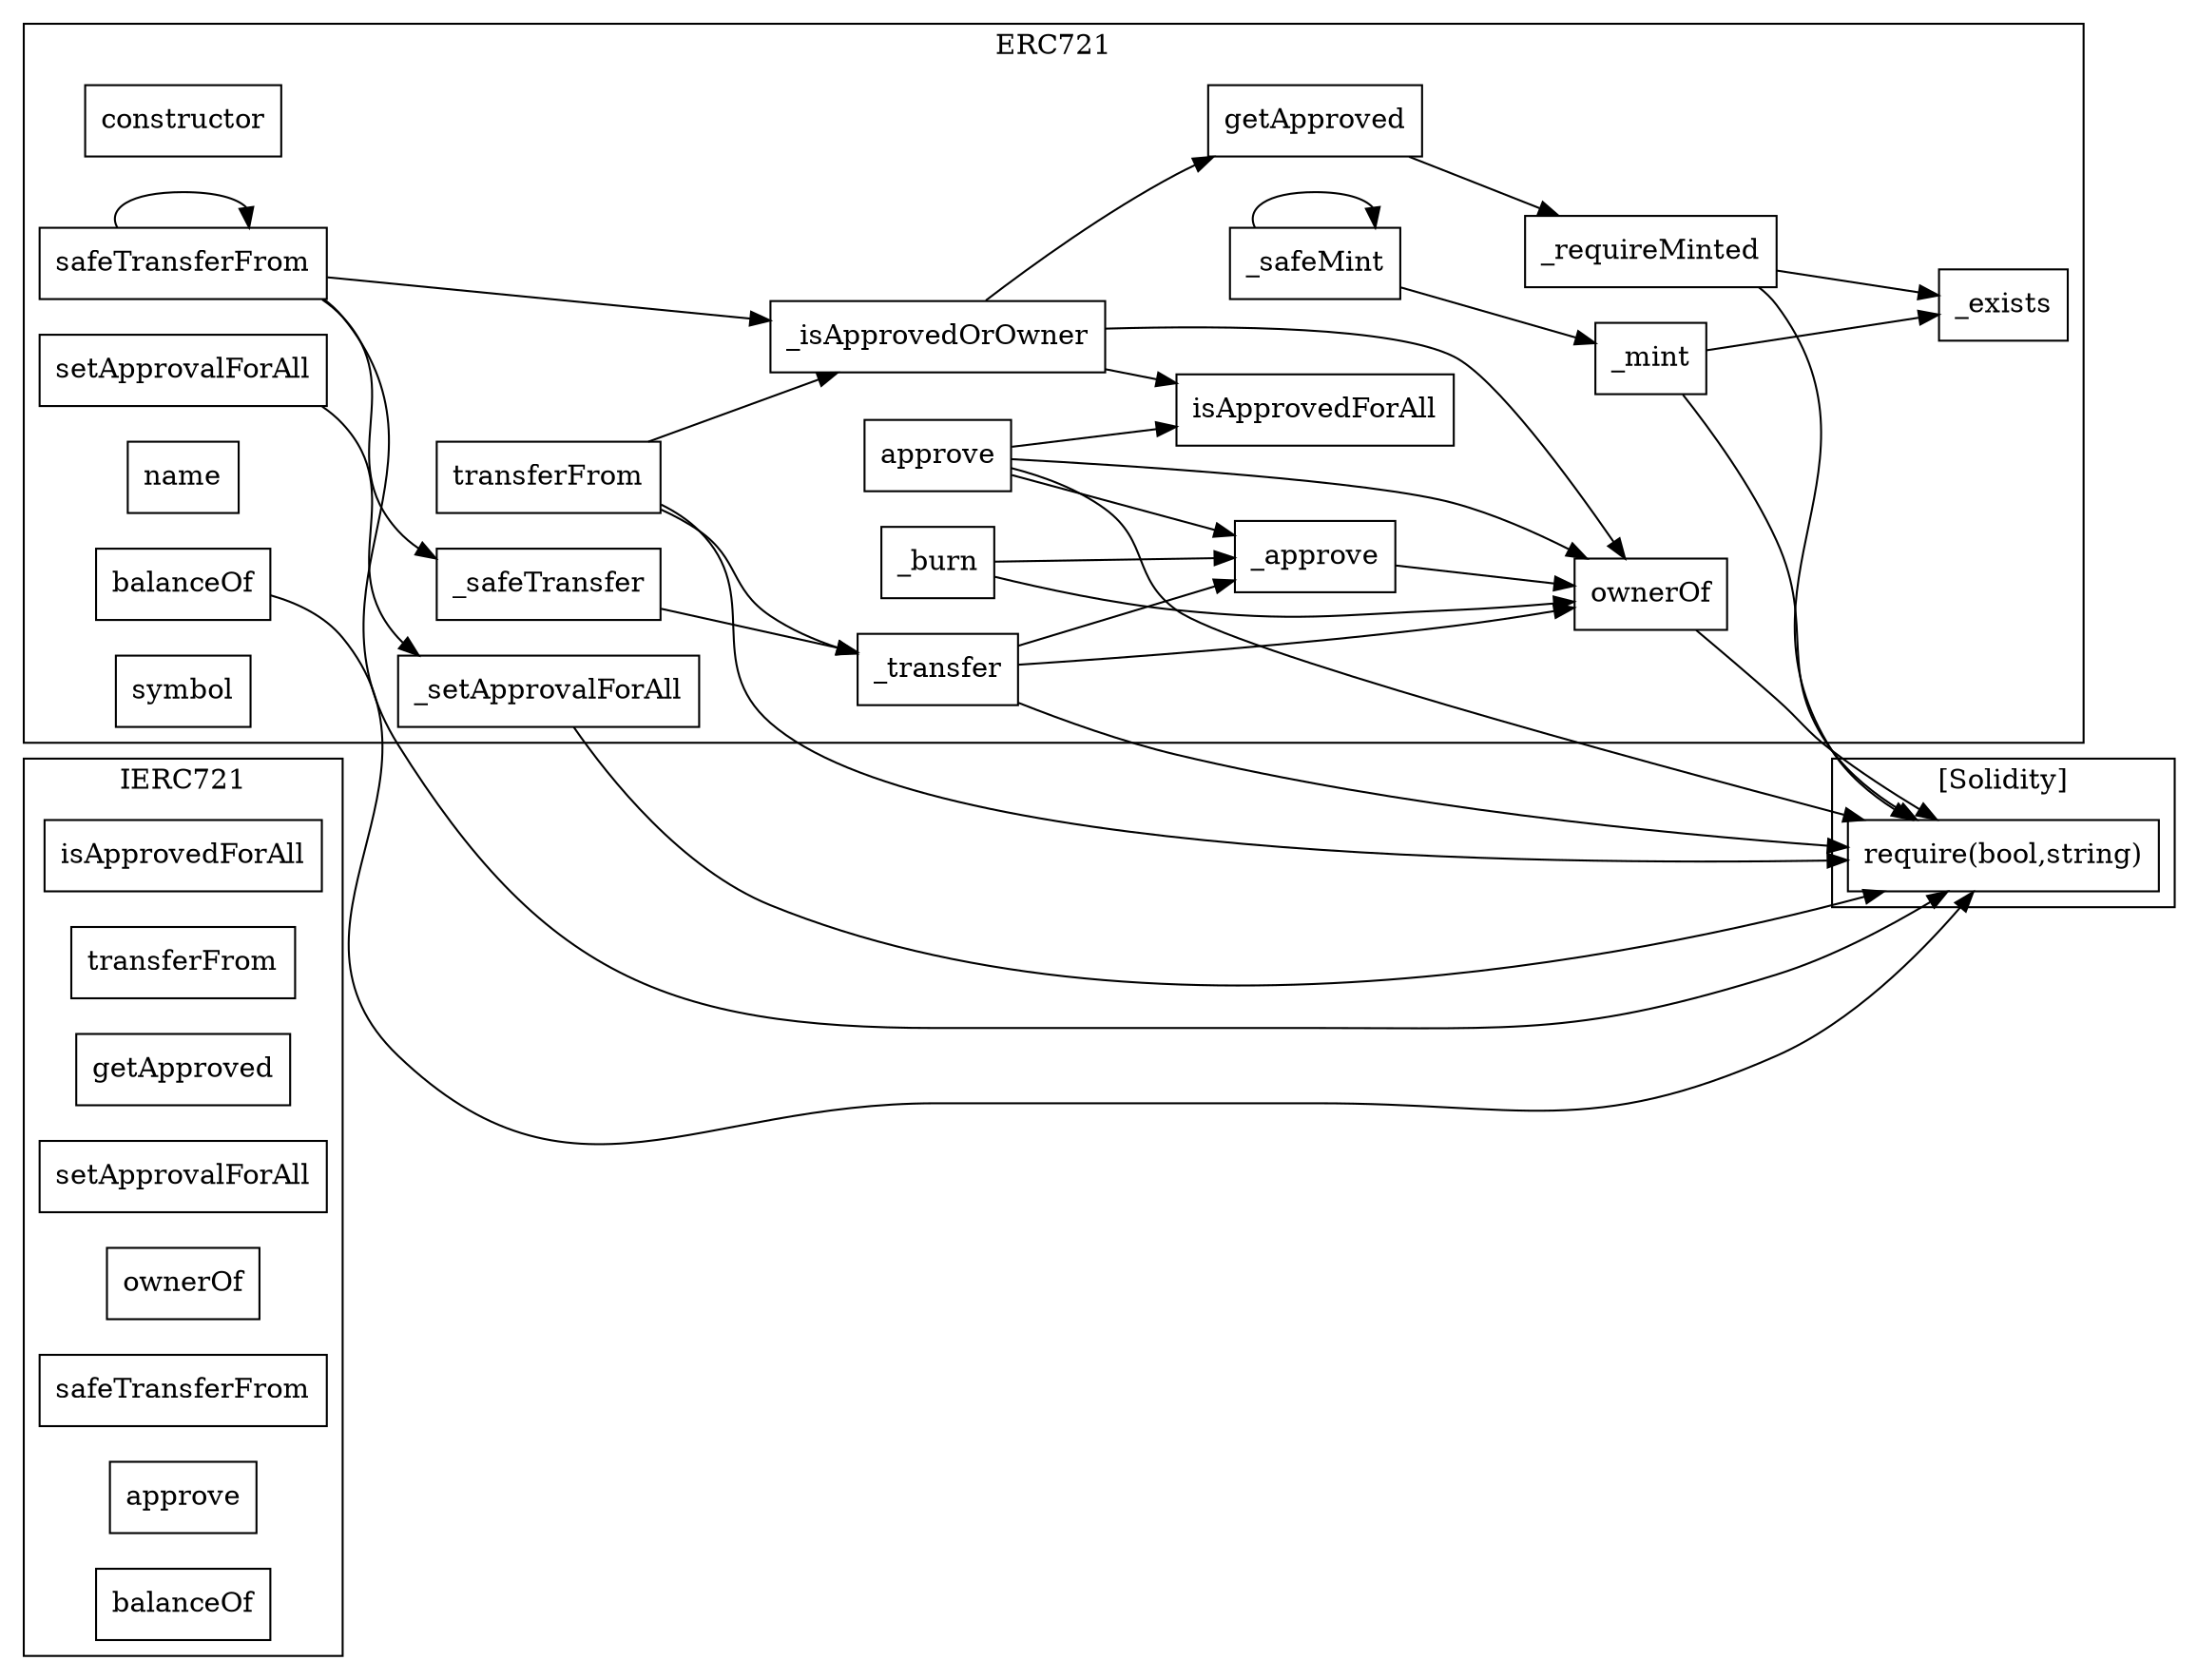 strict digraph {
rankdir="LR"
node [shape=box]
subgraph cluster_689_IERC721 {
label = "IERC721"
"689_isApprovedForAll" [label="isApprovedForAll"]
"689_transferFrom" [label="transferFrom"]
"689_getApproved" [label="getApproved"]
"689_setApprovalForAll" [label="setApprovalForAll"]
"689_ownerOf" [label="ownerOf"]
"689_safeTransferFrom" [label="safeTransferFrom"]
"689_approve" [label="approve"]
"689_balanceOf" [label="balanceOf"]
}subgraph cluster_588_ERC721 {
label = "ERC721"
"588_getApproved" [label="getApproved"]
"588_approve" [label="approve"]
"588_constructor" [label="constructor"]
"588__transfer" [label="_transfer"]
"588_ownerOf" [label="ownerOf"]
"588__mint" [label="_mint"]
"588__safeMint" [label="_safeMint"]
"588__setApprovalForAll" [label="_setApprovalForAll"]
"588__approve" [label="_approve"]
"588_setApprovalForAll" [label="setApprovalForAll"]
"588_balanceOf" [label="balanceOf"]
"588__burn" [label="_burn"]
"588__isApprovedOrOwner" [label="_isApprovedOrOwner"]
"588_name" [label="name"]
"588_safeTransferFrom" [label="safeTransferFrom"]
"588_transferFrom" [label="transferFrom"]
"588_symbol" [label="symbol"]
"588__exists" [label="_exists"]
"588__safeTransfer" [label="_safeTransfer"]
"588_isApprovedForAll" [label="isApprovedForAll"]
"588__requireMinted" [label="_requireMinted"]
"588__requireMinted" -> "588__exists"
"588__safeMint" -> "588__safeMint"
"588__isApprovedOrOwner" -> "588_ownerOf"
"588_approve" -> "588_isApprovedForAll"
"588_getApproved" -> "588__requireMinted"
"588_transferFrom" -> "588__isApprovedOrOwner"
"588__safeTransfer" -> "588__transfer"
"588_safeTransferFrom" -> "588_safeTransferFrom"
"588__isApprovedOrOwner" -> "588_getApproved"
"588_approve" -> "588__approve"
"588__burn" -> "588_ownerOf"
"588__transfer" -> "588__approve"
"588__safeMint" -> "588__mint"
"588_safeTransferFrom" -> "588__safeTransfer"
"588_transferFrom" -> "588__transfer"
"588_setApprovalForAll" -> "588__setApprovalForAll"
"588__mint" -> "588__exists"
"588_approve" -> "588_ownerOf"
"588__approve" -> "588_ownerOf"
"588__isApprovedOrOwner" -> "588_isApprovedForAll"
"588_safeTransferFrom" -> "588__isApprovedOrOwner"
"588__burn" -> "588__approve"
"588__transfer" -> "588_ownerOf"
}subgraph cluster_solidity {
label = "[Solidity]"
"require(bool,string)" 
"588_approve" -> "require(bool,string)"
"588__transfer" -> "require(bool,string)"
"588__mint" -> "require(bool,string)"
"588_transferFrom" -> "require(bool,string)"
"588__setApprovalForAll" -> "require(bool,string)"
"588_ownerOf" -> "require(bool,string)"
"588__requireMinted" -> "require(bool,string)"
"588_balanceOf" -> "require(bool,string)"
"588_safeTransferFrom" -> "require(bool,string)"
}
}